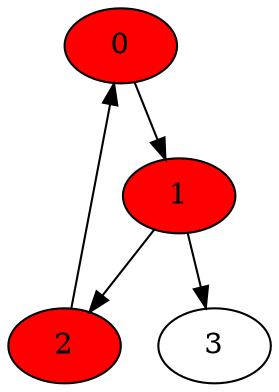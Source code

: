 digraph dothi
{
0 [fillcolor=red, style=filled];
1 [fillcolor=red, style=filled];
2 [fillcolor=red, style=filled];
3 [fillcolor=white, style=filled];
0 -> 1;
1 -> 2;
1 -> 3;
2 -> 0;
}